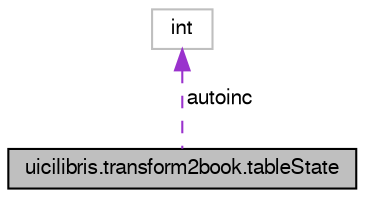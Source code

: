 digraph G
{
  edge [fontname="FreeSans",fontsize="10",labelfontname="FreeSans",labelfontsize="10"];
  node [fontname="FreeSans",fontsize="10",shape=record];
  Node1 [label="uicilibris.transform2book.tableState",height=0.2,width=0.4,color="black", fillcolor="grey75", style="filled" fontcolor="black"];
  Node2 -> Node1 [dir="back",color="darkorchid3",fontsize="10",style="dashed",label=" autoinc" ,fontname="FreeSans"];
  Node2 [label="int",height=0.2,width=0.4,color="grey75", fillcolor="white", style="filled"];
}
